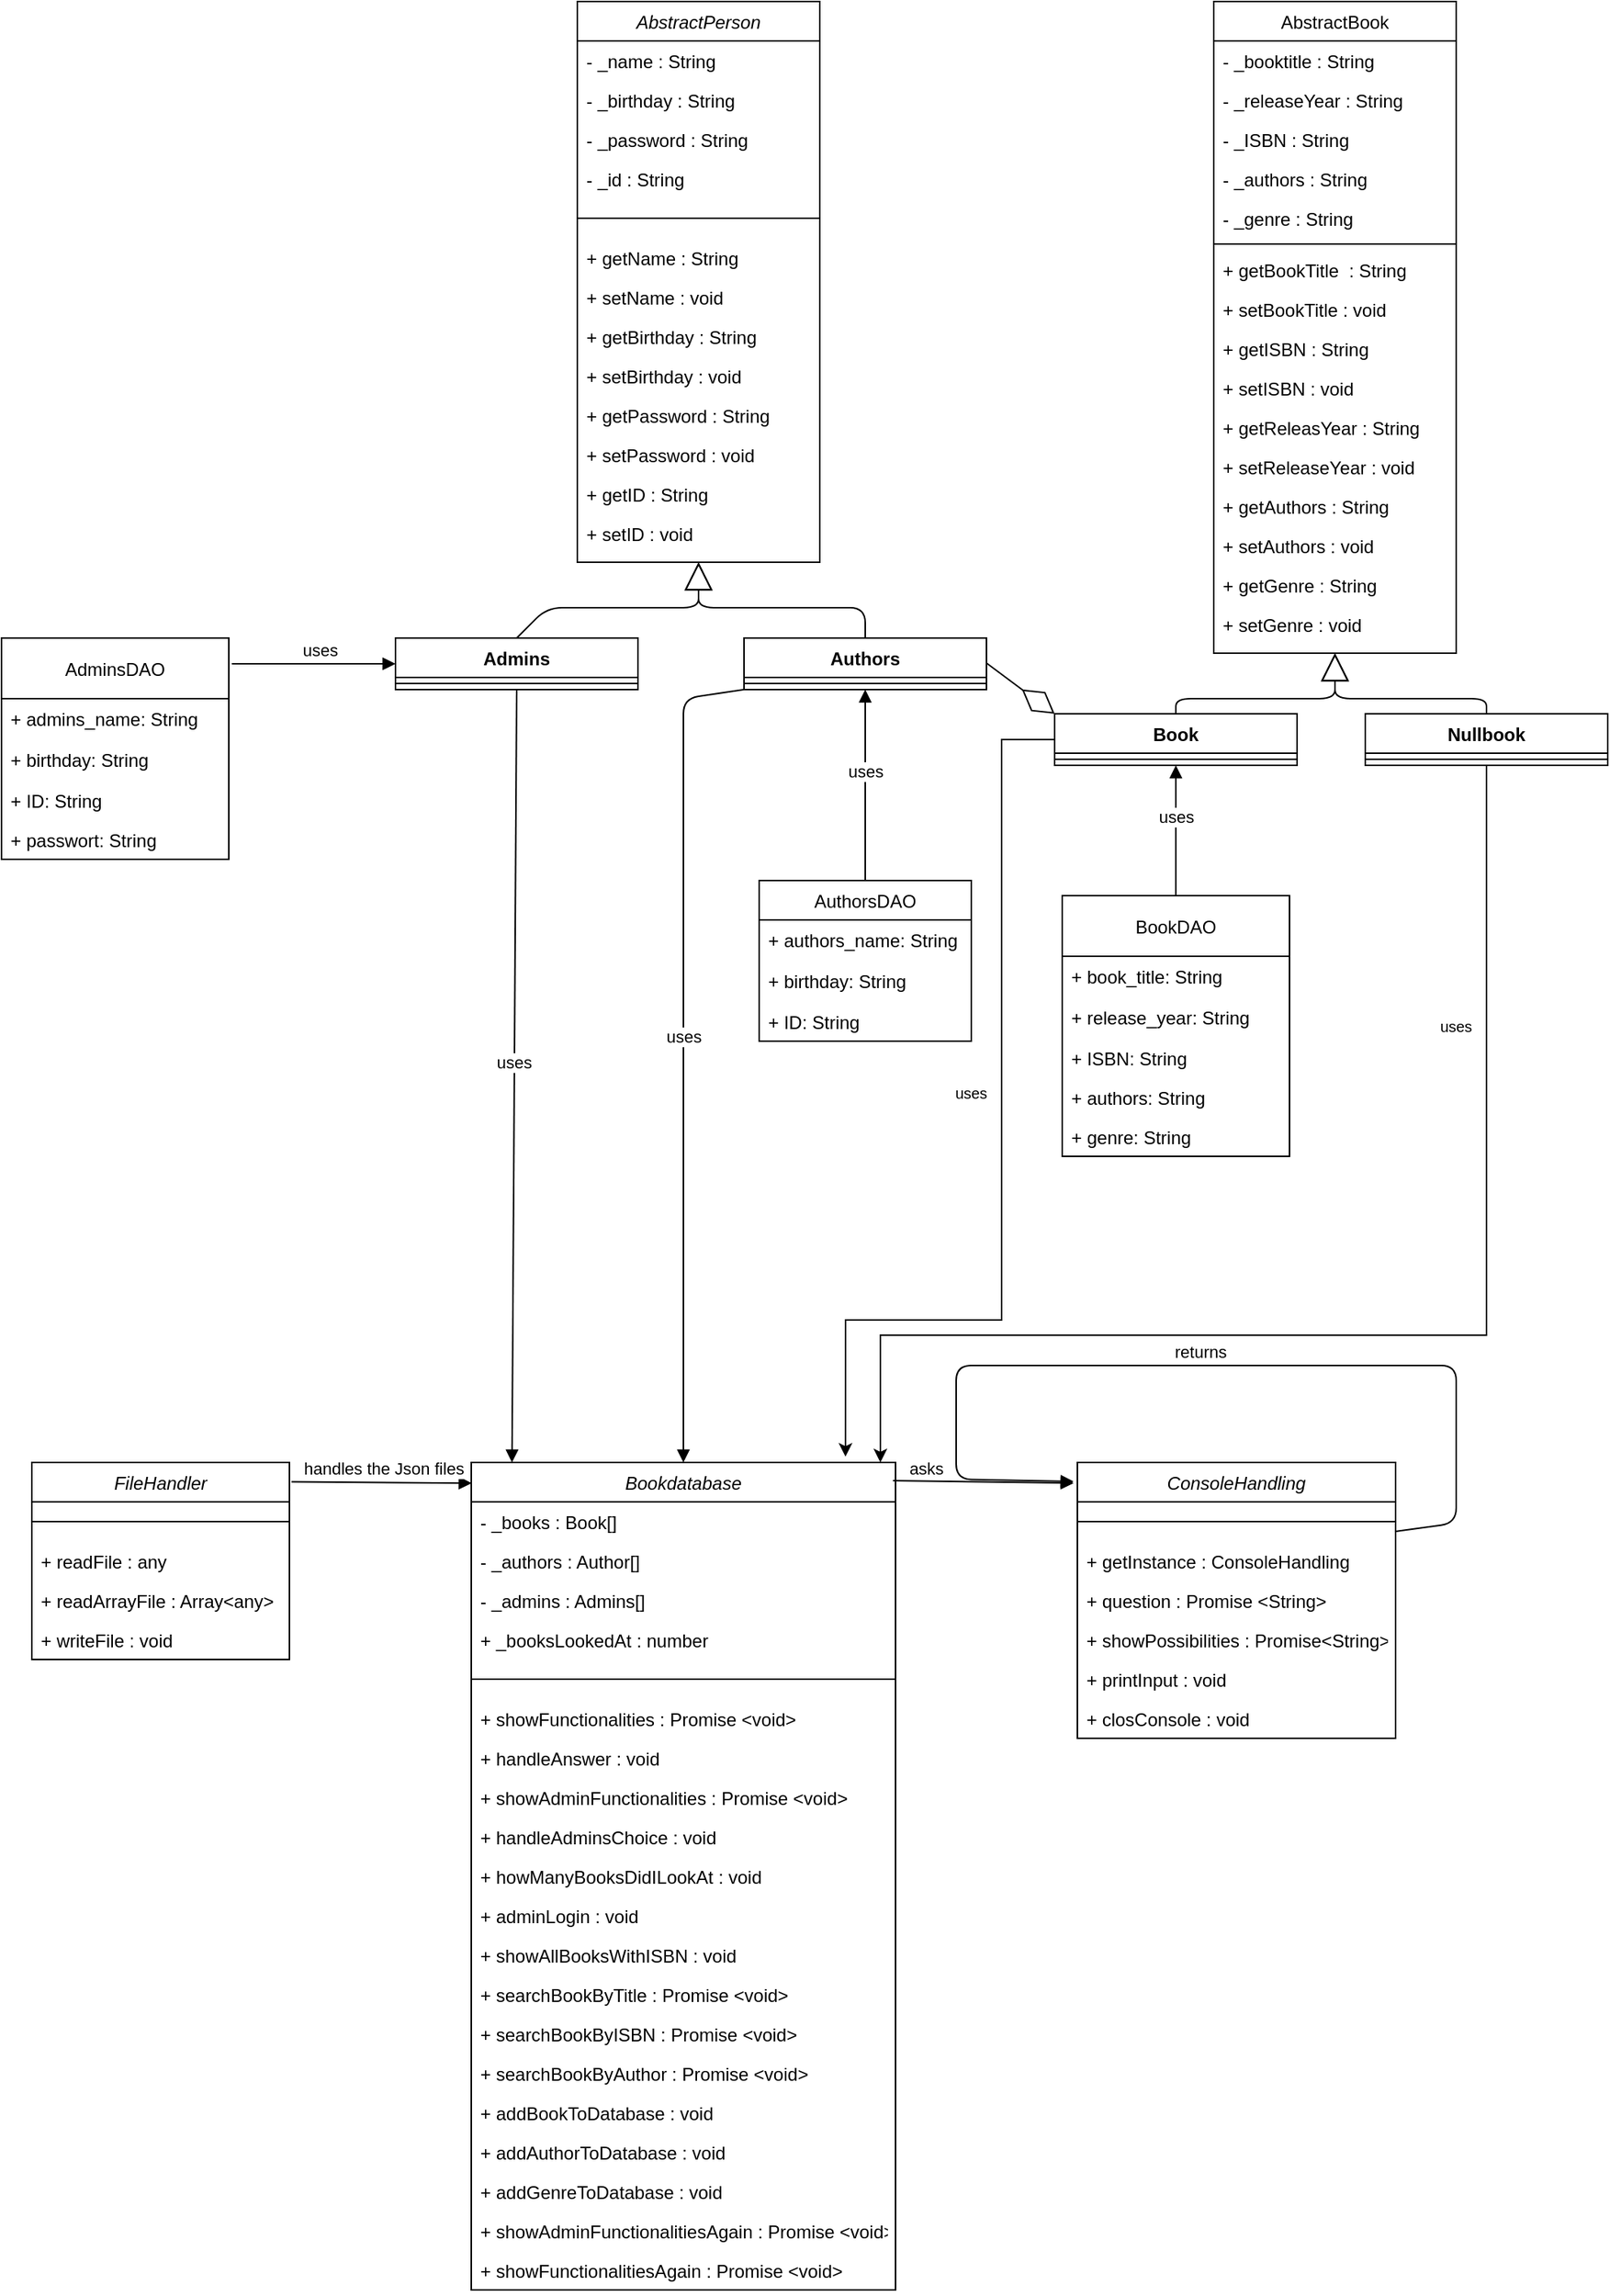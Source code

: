 <mxfile version="14.1.8" type="device"><diagram id="C5RBs43oDa-KdzZeNtuy" name="Page-1"><mxGraphModel dx="1185" dy="1854" grid="1" gridSize="10" guides="1" tooltips="1" connect="1" arrows="1" fold="1" page="1" pageScale="1" pageWidth="827" pageHeight="1169" background="#ffffff" math="0" shadow="0"><root><mxCell id="WIyWlLk6GJQsqaUBKTNV-0"/><mxCell id="WIyWlLk6GJQsqaUBKTNV-1" parent="WIyWlLk6GJQsqaUBKTNV-0"/><mxCell id="zkfFHV4jXpPFQw0GAbJ--0" value="AbstractPerson" style="swimlane;fontStyle=2;align=center;verticalAlign=top;childLayout=stackLayout;horizontal=1;startSize=26;horizontalStack=0;resizeParent=1;resizeLast=0;collapsible=1;marginBottom=0;rounded=0;shadow=0;strokeWidth=1;" parent="WIyWlLk6GJQsqaUBKTNV-1" vertex="1"><mxGeometry x="800" y="-950" width="160" height="370" as="geometry"><mxRectangle x="230" y="140" width="160" height="26" as="alternateBounds"/></mxGeometry></mxCell><mxCell id="zkfFHV4jXpPFQw0GAbJ--1" value="- _name : String" style="text;align=left;verticalAlign=top;spacingLeft=4;spacingRight=4;overflow=hidden;rotatable=0;points=[[0,0.5],[1,0.5]];portConstraint=eastwest;" parent="zkfFHV4jXpPFQw0GAbJ--0" vertex="1"><mxGeometry y="26" width="160" height="26" as="geometry"/></mxCell><mxCell id="zkfFHV4jXpPFQw0GAbJ--2" value="- _birthday : String" style="text;align=left;verticalAlign=top;spacingLeft=4;spacingRight=4;overflow=hidden;rotatable=0;points=[[0,0.5],[1,0.5]];portConstraint=eastwest;rounded=0;shadow=0;html=0;" parent="zkfFHV4jXpPFQw0GAbJ--0" vertex="1"><mxGeometry y="52" width="160" height="26" as="geometry"/></mxCell><mxCell id="zkfFHV4jXpPFQw0GAbJ--3" value="- _password : String" style="text;align=left;verticalAlign=top;spacingLeft=4;spacingRight=4;overflow=hidden;rotatable=0;points=[[0,0.5],[1,0.5]];portConstraint=eastwest;rounded=0;shadow=0;html=0;" parent="zkfFHV4jXpPFQw0GAbJ--0" vertex="1"><mxGeometry y="78" width="160" height="26" as="geometry"/></mxCell><mxCell id="1GMWK04T7zCERbno-T3X-8" value="- _id : String" style="text;align=left;verticalAlign=top;spacingLeft=4;spacingRight=4;overflow=hidden;rotatable=0;points=[[0,0.5],[1,0.5]];portConstraint=eastwest;rounded=0;shadow=0;html=0;" parent="zkfFHV4jXpPFQw0GAbJ--0" vertex="1"><mxGeometry y="104" width="160" height="26" as="geometry"/></mxCell><mxCell id="zkfFHV4jXpPFQw0GAbJ--4" value="" style="line;html=1;strokeWidth=1;align=left;verticalAlign=middle;spacingTop=-1;spacingLeft=3;spacingRight=3;rotatable=0;labelPosition=right;points=[];portConstraint=eastwest;" parent="zkfFHV4jXpPFQw0GAbJ--0" vertex="1"><mxGeometry y="130" width="160" height="26" as="geometry"/></mxCell><mxCell id="1GMWK04T7zCERbno-T3X-17" value="+ getName : String" style="text;align=left;verticalAlign=top;spacingLeft=4;spacingRight=4;overflow=hidden;rotatable=0;points=[[0,0.5],[1,0.5]];portConstraint=eastwest;" parent="zkfFHV4jXpPFQw0GAbJ--0" vertex="1"><mxGeometry y="156" width="160" height="26" as="geometry"/></mxCell><mxCell id="1GMWK04T7zCERbno-T3X-18" value="+ setName : void" style="text;align=left;verticalAlign=top;spacingLeft=4;spacingRight=4;overflow=hidden;rotatable=0;points=[[0,0.5],[1,0.5]];portConstraint=eastwest;" parent="zkfFHV4jXpPFQw0GAbJ--0" vertex="1"><mxGeometry y="182" width="160" height="26" as="geometry"/></mxCell><mxCell id="1GMWK04T7zCERbno-T3X-24" value="+ getBirthday : String" style="text;align=left;verticalAlign=top;spacingLeft=4;spacingRight=4;overflow=hidden;rotatable=0;points=[[0,0.5],[1,0.5]];portConstraint=eastwest;" parent="zkfFHV4jXpPFQw0GAbJ--0" vertex="1"><mxGeometry y="208" width="160" height="26" as="geometry"/></mxCell><mxCell id="1GMWK04T7zCERbno-T3X-23" value="+ setBirthday : void" style="text;align=left;verticalAlign=top;spacingLeft=4;spacingRight=4;overflow=hidden;rotatable=0;points=[[0,0.5],[1,0.5]];portConstraint=eastwest;" parent="zkfFHV4jXpPFQw0GAbJ--0" vertex="1"><mxGeometry y="234" width="160" height="26" as="geometry"/></mxCell><mxCell id="1GMWK04T7zCERbno-T3X-22" value="+ getPassword : String" style="text;align=left;verticalAlign=top;spacingLeft=4;spacingRight=4;overflow=hidden;rotatable=0;points=[[0,0.5],[1,0.5]];portConstraint=eastwest;" parent="zkfFHV4jXpPFQw0GAbJ--0" vertex="1"><mxGeometry y="260" width="160" height="26" as="geometry"/></mxCell><mxCell id="1GMWK04T7zCERbno-T3X-21" value="+ setPassword : void" style="text;align=left;verticalAlign=top;spacingLeft=4;spacingRight=4;overflow=hidden;rotatable=0;points=[[0,0.5],[1,0.5]];portConstraint=eastwest;" parent="zkfFHV4jXpPFQw0GAbJ--0" vertex="1"><mxGeometry y="286" width="160" height="26" as="geometry"/></mxCell><mxCell id="1GMWK04T7zCERbno-T3X-20" value="+ getID : String" style="text;align=left;verticalAlign=top;spacingLeft=4;spacingRight=4;overflow=hidden;rotatable=0;points=[[0,0.5],[1,0.5]];portConstraint=eastwest;" parent="zkfFHV4jXpPFQw0GAbJ--0" vertex="1"><mxGeometry y="312" width="160" height="26" as="geometry"/></mxCell><mxCell id="1GMWK04T7zCERbno-T3X-19" value="+ setID : void" style="text;align=left;verticalAlign=top;spacingLeft=4;spacingRight=4;overflow=hidden;rotatable=0;points=[[0,0.5],[1,0.5]];portConstraint=eastwest;" parent="zkfFHV4jXpPFQw0GAbJ--0" vertex="1"><mxGeometry y="338" width="160" height="26" as="geometry"/></mxCell><mxCell id="zkfFHV4jXpPFQw0GAbJ--17" value="AbstractBook" style="swimlane;fontStyle=0;align=center;verticalAlign=top;childLayout=stackLayout;horizontal=1;startSize=26;horizontalStack=0;resizeParent=1;resizeLast=0;collapsible=1;marginBottom=0;rounded=0;shadow=0;strokeWidth=1;" parent="WIyWlLk6GJQsqaUBKTNV-1" vertex="1"><mxGeometry x="1220" y="-950" width="160" height="430" as="geometry"><mxRectangle x="550" y="140" width="160" height="26" as="alternateBounds"/></mxGeometry></mxCell><mxCell id="zkfFHV4jXpPFQw0GAbJ--18" value="- _booktitle : String" style="text;align=left;verticalAlign=top;spacingLeft=4;spacingRight=4;overflow=hidden;rotatable=0;points=[[0,0.5],[1,0.5]];portConstraint=eastwest;" parent="zkfFHV4jXpPFQw0GAbJ--17" vertex="1"><mxGeometry y="26" width="160" height="26" as="geometry"/></mxCell><mxCell id="zkfFHV4jXpPFQw0GAbJ--19" value="- _releaseYear : String" style="text;align=left;verticalAlign=top;spacingLeft=4;spacingRight=4;overflow=hidden;rotatable=0;points=[[0,0.5],[1,0.5]];portConstraint=eastwest;rounded=0;shadow=0;html=0;" parent="zkfFHV4jXpPFQw0GAbJ--17" vertex="1"><mxGeometry y="52" width="160" height="26" as="geometry"/></mxCell><mxCell id="zkfFHV4jXpPFQw0GAbJ--20" value="- _ISBN : String" style="text;align=left;verticalAlign=top;spacingLeft=4;spacingRight=4;overflow=hidden;rotatable=0;points=[[0,0.5],[1,0.5]];portConstraint=eastwest;rounded=0;shadow=0;html=0;" parent="zkfFHV4jXpPFQw0GAbJ--17" vertex="1"><mxGeometry y="78" width="160" height="26" as="geometry"/></mxCell><mxCell id="zkfFHV4jXpPFQw0GAbJ--21" value="- _authors : String" style="text;align=left;verticalAlign=top;spacingLeft=4;spacingRight=4;overflow=hidden;rotatable=0;points=[[0,0.5],[1,0.5]];portConstraint=eastwest;rounded=0;shadow=0;html=0;" parent="zkfFHV4jXpPFQw0GAbJ--17" vertex="1"><mxGeometry y="104" width="160" height="26" as="geometry"/></mxCell><mxCell id="zkfFHV4jXpPFQw0GAbJ--22" value="- _genre : String" style="text;align=left;verticalAlign=top;spacingLeft=4;spacingRight=4;overflow=hidden;rotatable=0;points=[[0,0.5],[1,0.5]];portConstraint=eastwest;rounded=0;shadow=0;html=0;" parent="zkfFHV4jXpPFQw0GAbJ--17" vertex="1"><mxGeometry y="130" width="160" height="26" as="geometry"/></mxCell><mxCell id="zkfFHV4jXpPFQw0GAbJ--23" value="" style="line;html=1;strokeWidth=1;align=left;verticalAlign=middle;spacingTop=-1;spacingLeft=3;spacingRight=3;rotatable=0;labelPosition=right;points=[];portConstraint=eastwest;" parent="zkfFHV4jXpPFQw0GAbJ--17" vertex="1"><mxGeometry y="156" width="160" height="8" as="geometry"/></mxCell><mxCell id="zkfFHV4jXpPFQw0GAbJ--24" value="+ getBookTitle  : String" style="text;align=left;verticalAlign=top;spacingLeft=4;spacingRight=4;overflow=hidden;rotatable=0;points=[[0,0.5],[1,0.5]];portConstraint=eastwest;" parent="zkfFHV4jXpPFQw0GAbJ--17" vertex="1"><mxGeometry y="164" width="160" height="26" as="geometry"/></mxCell><mxCell id="zkfFHV4jXpPFQw0GAbJ--25" value="+ setBookTitle : void" style="text;align=left;verticalAlign=top;spacingLeft=4;spacingRight=4;overflow=hidden;rotatable=0;points=[[0,0.5],[1,0.5]];portConstraint=eastwest;" parent="zkfFHV4jXpPFQw0GAbJ--17" vertex="1"><mxGeometry y="190" width="160" height="26" as="geometry"/></mxCell><mxCell id="1GMWK04T7zCERbno-T3X-0" value="+ getISBN : String" style="text;align=left;verticalAlign=top;spacingLeft=4;spacingRight=4;overflow=hidden;rotatable=0;points=[[0,0.5],[1,0.5]];portConstraint=eastwest;" parent="zkfFHV4jXpPFQw0GAbJ--17" vertex="1"><mxGeometry y="216" width="160" height="26" as="geometry"/></mxCell><mxCell id="1GMWK04T7zCERbno-T3X-1" value="+ setISBN : void" style="text;align=left;verticalAlign=top;spacingLeft=4;spacingRight=4;overflow=hidden;rotatable=0;points=[[0,0.5],[1,0.5]];portConstraint=eastwest;" parent="zkfFHV4jXpPFQw0GAbJ--17" vertex="1"><mxGeometry y="242" width="160" height="26" as="geometry"/></mxCell><mxCell id="1GMWK04T7zCERbno-T3X-3" value="+ getReleasYear : String   " style="text;align=left;verticalAlign=top;spacingLeft=4;spacingRight=4;overflow=hidden;rotatable=0;points=[[0,0.5],[1,0.5]];portConstraint=eastwest;" parent="zkfFHV4jXpPFQw0GAbJ--17" vertex="1"><mxGeometry y="268" width="160" height="26" as="geometry"/></mxCell><mxCell id="1GMWK04T7zCERbno-T3X-2" value="+ setReleaseYear : void" style="text;align=left;verticalAlign=top;spacingLeft=4;spacingRight=4;overflow=hidden;rotatable=0;points=[[0,0.5],[1,0.5]];portConstraint=eastwest;" parent="zkfFHV4jXpPFQw0GAbJ--17" vertex="1"><mxGeometry y="294" width="160" height="26" as="geometry"/></mxCell><mxCell id="1GMWK04T7zCERbno-T3X-5" value="+ getAuthors : String" style="text;align=left;verticalAlign=top;spacingLeft=4;spacingRight=4;overflow=hidden;rotatable=0;points=[[0,0.5],[1,0.5]];portConstraint=eastwest;" parent="zkfFHV4jXpPFQw0GAbJ--17" vertex="1"><mxGeometry y="320" width="160" height="26" as="geometry"/></mxCell><mxCell id="1GMWK04T7zCERbno-T3X-4" value="+ setAuthors : void" style="text;align=left;verticalAlign=top;spacingLeft=4;spacingRight=4;overflow=hidden;rotatable=0;points=[[0,0.5],[1,0.5]];portConstraint=eastwest;" parent="zkfFHV4jXpPFQw0GAbJ--17" vertex="1"><mxGeometry y="346" width="160" height="26" as="geometry"/></mxCell><mxCell id="1GMWK04T7zCERbno-T3X-6" value="+ getGenre : String" style="text;align=left;verticalAlign=top;spacingLeft=4;spacingRight=4;overflow=hidden;rotatable=0;points=[[0,0.5],[1,0.5]];portConstraint=eastwest;" parent="zkfFHV4jXpPFQw0GAbJ--17" vertex="1"><mxGeometry y="372" width="160" height="26" as="geometry"/></mxCell><mxCell id="1GMWK04T7zCERbno-T3X-7" value="+ setGenre : void" style="text;align=left;verticalAlign=top;spacingLeft=4;spacingRight=4;overflow=hidden;rotatable=0;points=[[0,0.5],[1,0.5]];portConstraint=eastwest;" parent="zkfFHV4jXpPFQw0GAbJ--17" vertex="1"><mxGeometry y="398" width="160" height="26" as="geometry"/></mxCell><mxCell id="1GMWK04T7zCERbno-T3X-25" value="Admins" style="swimlane;fontStyle=1;align=center;verticalAlign=top;childLayout=stackLayout;horizontal=1;startSize=26;horizontalStack=0;resizeParent=1;resizeParentMax=0;resizeLast=0;collapsible=1;marginBottom=0;" parent="WIyWlLk6GJQsqaUBKTNV-1" vertex="1"><mxGeometry x="680" y="-530" width="160" height="34" as="geometry"><mxRectangle x="10" y="480" width="80" height="26" as="alternateBounds"/></mxGeometry></mxCell><mxCell id="1GMWK04T7zCERbno-T3X-27" value="" style="line;strokeWidth=1;fillColor=none;align=left;verticalAlign=middle;spacingTop=-1;spacingLeft=3;spacingRight=3;rotatable=0;labelPosition=right;points=[];portConstraint=eastwest;" parent="1GMWK04T7zCERbno-T3X-25" vertex="1"><mxGeometry y="26" width="160" height="8" as="geometry"/></mxCell><mxCell id="1GMWK04T7zCERbno-T3X-40" value="Authors" style="swimlane;fontStyle=1;align=center;verticalAlign=top;childLayout=stackLayout;horizontal=1;startSize=26;horizontalStack=0;resizeParent=1;resizeParentMax=0;resizeLast=0;collapsible=1;marginBottom=0;" parent="WIyWlLk6GJQsqaUBKTNV-1" vertex="1"><mxGeometry x="910" y="-530" width="160" height="34" as="geometry"/></mxCell><mxCell id="1GMWK04T7zCERbno-T3X-42" value="" style="line;strokeWidth=1;fillColor=none;align=left;verticalAlign=middle;spacingTop=-1;spacingLeft=3;spacingRight=3;rotatable=0;labelPosition=right;points=[];portConstraint=eastwest;" parent="1GMWK04T7zCERbno-T3X-40" vertex="1"><mxGeometry y="26" width="160" height="8" as="geometry"/></mxCell><mxCell id="vhsTHEfMG5GDCbljcCPe-3" style="edgeStyle=orthogonalEdgeStyle;rounded=0;orthogonalLoop=1;jettySize=auto;html=1;" edge="1" parent="WIyWlLk6GJQsqaUBKTNV-1" source="1GMWK04T7zCERbno-T3X-44" target="W7NLGwpGVw8vNvXumfno-14"><mxGeometry relative="1" as="geometry"><mxPoint x="1400" y="-100" as="targetPoint"/><Array as="points"><mxPoint x="1400" y="-70"/><mxPoint x="1000" y="-70"/></Array></mxGeometry></mxCell><mxCell id="1GMWK04T7zCERbno-T3X-44" value="Nullbook" style="swimlane;fontStyle=1;align=center;verticalAlign=top;childLayout=stackLayout;horizontal=1;startSize=26;horizontalStack=0;resizeParent=1;resizeParentMax=0;resizeLast=0;collapsible=1;marginBottom=0;" parent="WIyWlLk6GJQsqaUBKTNV-1" vertex="1"><mxGeometry x="1320" y="-480" width="160" height="34" as="geometry"/></mxCell><mxCell id="1GMWK04T7zCERbno-T3X-46" value="" style="line;strokeWidth=1;fillColor=none;align=left;verticalAlign=middle;spacingTop=-1;spacingLeft=3;spacingRight=3;rotatable=0;labelPosition=right;points=[];portConstraint=eastwest;" parent="1GMWK04T7zCERbno-T3X-44" vertex="1"><mxGeometry y="26" width="160" height="8" as="geometry"/></mxCell><mxCell id="vhsTHEfMG5GDCbljcCPe-2" style="edgeStyle=orthogonalEdgeStyle;rounded=0;orthogonalLoop=1;jettySize=auto;html=1;entryX=0.882;entryY=-0.007;entryDx=0;entryDy=0;entryPerimeter=0;" edge="1" parent="WIyWlLk6GJQsqaUBKTNV-1" source="1GMWK04T7zCERbno-T3X-48" target="W7NLGwpGVw8vNvXumfno-14"><mxGeometry relative="1" as="geometry"><Array as="points"><mxPoint x="1080" y="-463"/><mxPoint x="1080" y="-80"/><mxPoint x="977" y="-80"/></Array></mxGeometry></mxCell><mxCell id="1GMWK04T7zCERbno-T3X-48" value="Book" style="swimlane;fontStyle=1;align=center;verticalAlign=top;childLayout=stackLayout;horizontal=1;startSize=26;horizontalStack=0;resizeParent=1;resizeParentMax=0;resizeLast=0;collapsible=1;marginBottom=0;" parent="WIyWlLk6GJQsqaUBKTNV-1" vertex="1"><mxGeometry x="1115" y="-480" width="160" height="34" as="geometry"/></mxCell><mxCell id="1GMWK04T7zCERbno-T3X-50" value="" style="line;strokeWidth=1;fillColor=none;align=left;verticalAlign=middle;spacingTop=-1;spacingLeft=3;spacingRight=3;rotatable=0;labelPosition=right;points=[];portConstraint=eastwest;" parent="1GMWK04T7zCERbno-T3X-48" vertex="1"><mxGeometry y="26" width="160" height="8" as="geometry"/></mxCell><mxCell id="1GMWK04T7zCERbno-T3X-52" value="" style="endArrow=diamondThin;endFill=0;endSize=24;html=1;entryX=0;entryY=0;entryDx=0;entryDy=0;" parent="WIyWlLk6GJQsqaUBKTNV-1" target="1GMWK04T7zCERbno-T3X-48" edge="1"><mxGeometry width="160" relative="1" as="geometry"><mxPoint x="1070" y="-513.5" as="sourcePoint"/><mxPoint x="1230" y="-513.5" as="targetPoint"/></mxGeometry></mxCell><mxCell id="1GMWK04T7zCERbno-T3X-62" value="ConsoleHandling" style="swimlane;fontStyle=2;align=center;verticalAlign=top;childLayout=stackLayout;horizontal=1;startSize=26;horizontalStack=0;resizeParent=1;resizeLast=0;collapsible=1;marginBottom=0;rounded=0;shadow=0;strokeWidth=1;" parent="WIyWlLk6GJQsqaUBKTNV-1" vertex="1"><mxGeometry x="1130" y="14" width="210" height="182" as="geometry"><mxRectangle x="230" y="140" width="160" height="26" as="alternateBounds"/></mxGeometry></mxCell><mxCell id="1GMWK04T7zCERbno-T3X-67" value="" style="line;html=1;strokeWidth=1;align=left;verticalAlign=middle;spacingTop=-1;spacingLeft=3;spacingRight=3;rotatable=0;labelPosition=right;points=[];portConstraint=eastwest;" parent="1GMWK04T7zCERbno-T3X-62" vertex="1"><mxGeometry y="26" width="210" height="26" as="geometry"/></mxCell><mxCell id="1GMWK04T7zCERbno-T3X-68" value="+ getInstance : ConsoleHandling" style="text;align=left;verticalAlign=top;spacingLeft=4;spacingRight=4;overflow=hidden;rotatable=0;points=[[0,0.5],[1,0.5]];portConstraint=eastwest;" parent="1GMWK04T7zCERbno-T3X-62" vertex="1"><mxGeometry y="52" width="210" height="26" as="geometry"/></mxCell><mxCell id="Ln4ekW2fThzGMCNN5mQj-0" value="+ question : Promise &lt;String&gt;" style="text;align=left;verticalAlign=top;spacingLeft=4;spacingRight=4;overflow=hidden;rotatable=0;points=[[0,0.5],[1,0.5]];portConstraint=eastwest;" parent="1GMWK04T7zCERbno-T3X-62" vertex="1"><mxGeometry y="78" width="210" height="26" as="geometry"/></mxCell><mxCell id="1GMWK04T7zCERbno-T3X-69" value="+ showPossibilities : Promise&lt;String&gt;" style="text;align=left;verticalAlign=top;spacingLeft=4;spacingRight=4;overflow=hidden;rotatable=0;points=[[0,0.5],[1,0.5]];portConstraint=eastwest;" parent="1GMWK04T7zCERbno-T3X-62" vertex="1"><mxGeometry y="104" width="210" height="26" as="geometry"/></mxCell><mxCell id="1GMWK04T7zCERbno-T3X-70" value="+ printInput : void" style="text;align=left;verticalAlign=top;spacingLeft=4;spacingRight=4;overflow=hidden;rotatable=0;points=[[0,0.5],[1,0.5]];portConstraint=eastwest;" parent="1GMWK04T7zCERbno-T3X-62" vertex="1"><mxGeometry y="130" width="210" height="26" as="geometry"/></mxCell><mxCell id="1GMWK04T7zCERbno-T3X-71" value="+ closConsole : void" style="text;align=left;verticalAlign=top;spacingLeft=4;spacingRight=4;overflow=hidden;rotatable=0;points=[[0,0.5],[1,0.5]];portConstraint=eastwest;" parent="1GMWK04T7zCERbno-T3X-62" vertex="1"><mxGeometry y="156" width="210" height="26" as="geometry"/></mxCell><mxCell id="1GMWK04T7zCERbno-T3X-76" value="FileHandler" style="swimlane;fontStyle=2;align=center;verticalAlign=top;childLayout=stackLayout;horizontal=1;startSize=26;horizontalStack=0;resizeParent=1;resizeLast=0;collapsible=1;marginBottom=0;rounded=0;shadow=0;strokeWidth=1;" parent="WIyWlLk6GJQsqaUBKTNV-1" vertex="1"><mxGeometry x="440" y="14" width="170" height="130" as="geometry"><mxRectangle x="230" y="140" width="160" height="26" as="alternateBounds"/></mxGeometry></mxCell><mxCell id="1GMWK04T7zCERbno-T3X-77" value="" style="line;html=1;strokeWidth=1;align=left;verticalAlign=middle;spacingTop=-1;spacingLeft=3;spacingRight=3;rotatable=0;labelPosition=right;points=[];portConstraint=eastwest;" parent="1GMWK04T7zCERbno-T3X-76" vertex="1"><mxGeometry y="26" width="170" height="26" as="geometry"/></mxCell><mxCell id="1GMWK04T7zCERbno-T3X-78" value="+ readFile : any" style="text;align=left;verticalAlign=top;spacingLeft=4;spacingRight=4;overflow=hidden;rotatable=0;points=[[0,0.5],[1,0.5]];portConstraint=eastwest;" parent="1GMWK04T7zCERbno-T3X-76" vertex="1"><mxGeometry y="52" width="170" height="26" as="geometry"/></mxCell><mxCell id="1GMWK04T7zCERbno-T3X-79" value="+ readArrayFile : Array&lt;any&gt;" style="text;align=left;verticalAlign=top;spacingLeft=4;spacingRight=4;overflow=hidden;rotatable=0;points=[[0,0.5],[1,0.5]];portConstraint=eastwest;" parent="1GMWK04T7zCERbno-T3X-76" vertex="1"><mxGeometry y="78" width="170" height="26" as="geometry"/></mxCell><mxCell id="1GMWK04T7zCERbno-T3X-81" value="+ writeFile : void" style="text;align=left;verticalAlign=top;spacingLeft=4;spacingRight=4;overflow=hidden;rotatable=0;points=[[0,0.5],[1,0.5]];portConstraint=eastwest;" parent="1GMWK04T7zCERbno-T3X-76" vertex="1"><mxGeometry y="104" width="170" height="26" as="geometry"/></mxCell><mxCell id="1GMWK04T7zCERbno-T3X-82" value="AdminsDAO" style="swimlane;fontStyle=0;childLayout=stackLayout;horizontal=1;startSize=40;fillColor=none;horizontalStack=0;resizeParent=1;resizeParentMax=0;resizeLast=0;collapsible=1;marginBottom=0;rotation=0;labelBackgroundColor=none;aspect=fixed;" parent="WIyWlLk6GJQsqaUBKTNV-1" vertex="1"><mxGeometry x="420" y="-530" width="150" height="146" as="geometry"><mxRectangle x="431" y="550" width="100" height="26" as="alternateBounds"/></mxGeometry></mxCell><mxCell id="1GMWK04T7zCERbno-T3X-83" value="+ admins_name: String" style="text;strokeColor=none;fillColor=none;align=left;verticalAlign=top;spacingLeft=4;spacingRight=4;overflow=hidden;rotatable=0;points=[[0,0.5],[1,0.5]];portConstraint=eastwest;" parent="1GMWK04T7zCERbno-T3X-82" vertex="1"><mxGeometry y="40" width="150" height="27" as="geometry"/></mxCell><mxCell id="1GMWK04T7zCERbno-T3X-84" value="+ birthday: String" style="text;strokeColor=none;fillColor=none;align=left;verticalAlign=top;spacingLeft=4;spacingRight=4;overflow=hidden;rotatable=0;points=[[0,0.5],[1,0.5]];portConstraint=eastwest;" parent="1GMWK04T7zCERbno-T3X-82" vertex="1"><mxGeometry y="67" width="150" height="27" as="geometry"/></mxCell><mxCell id="W7NLGwpGVw8vNvXumfno-6" value="+ ID: String" style="text;strokeColor=none;fillColor=none;align=left;verticalAlign=top;spacingLeft=4;spacingRight=4;overflow=hidden;rotatable=0;points=[[0,0.5],[1,0.5]];portConstraint=eastwest;" parent="1GMWK04T7zCERbno-T3X-82" vertex="1"><mxGeometry y="94" width="150" height="26" as="geometry"/></mxCell><mxCell id="1GMWK04T7zCERbno-T3X-85" value="+ passwort: String" style="text;strokeColor=none;fillColor=none;align=left;verticalAlign=top;spacingLeft=4;spacingRight=4;overflow=hidden;rotatable=0;points=[[0,0.5],[1,0.5]];portConstraint=eastwest;" parent="1GMWK04T7zCERbno-T3X-82" vertex="1"><mxGeometry y="120" width="150" height="26" as="geometry"/></mxCell><mxCell id="W7NLGwpGVw8vNvXumfno-0" value="AuthorsDAO" style="swimlane;fontStyle=0;childLayout=stackLayout;horizontal=1;startSize=26;fillColor=none;horizontalStack=0;resizeParent=1;resizeParentMax=0;resizeLast=0;collapsible=1;marginBottom=0;rotation=0;labelBackgroundColor=none;aspect=fixed;" parent="WIyWlLk6GJQsqaUBKTNV-1" vertex="1"><mxGeometry x="920" y="-370" width="140" height="106" as="geometry"/></mxCell><mxCell id="W7NLGwpGVw8vNvXumfno-1" value="+ authors_name: String" style="text;strokeColor=none;fillColor=none;align=left;verticalAlign=top;spacingLeft=4;spacingRight=4;overflow=hidden;rotatable=0;points=[[0,0.5],[1,0.5]];portConstraint=eastwest;" parent="W7NLGwpGVw8vNvXumfno-0" vertex="1"><mxGeometry y="26" width="140" height="27" as="geometry"/></mxCell><mxCell id="W7NLGwpGVw8vNvXumfno-2" value="+ birthday: String" style="text;strokeColor=none;fillColor=none;align=left;verticalAlign=top;spacingLeft=4;spacingRight=4;overflow=hidden;rotatable=0;points=[[0,0.5],[1,0.5]];portConstraint=eastwest;" parent="W7NLGwpGVw8vNvXumfno-0" vertex="1"><mxGeometry y="53" width="140" height="27" as="geometry"/></mxCell><mxCell id="W7NLGwpGVw8vNvXumfno-3" value="+ ID: String" style="text;strokeColor=none;fillColor=none;align=left;verticalAlign=top;spacingLeft=4;spacingRight=4;overflow=hidden;rotatable=0;points=[[0,0.5],[1,0.5]];portConstraint=eastwest;" parent="W7NLGwpGVw8vNvXumfno-0" vertex="1"><mxGeometry y="80" width="140" height="26" as="geometry"/></mxCell><mxCell id="W7NLGwpGVw8vNvXumfno-7" value="BookDAO" style="swimlane;fontStyle=0;childLayout=stackLayout;horizontal=1;startSize=40;fillColor=none;horizontalStack=0;resizeParent=1;resizeParentMax=0;resizeLast=0;collapsible=1;marginBottom=0;rotation=0;labelBackgroundColor=none;aspect=fixed;" parent="WIyWlLk6GJQsqaUBKTNV-1" vertex="1"><mxGeometry x="1120" y="-360" width="150" height="172" as="geometry"><mxRectangle x="431" y="550" width="100" height="26" as="alternateBounds"/></mxGeometry></mxCell><mxCell id="W7NLGwpGVw8vNvXumfno-8" value="+ book_title: String" style="text;strokeColor=none;fillColor=none;align=left;verticalAlign=top;spacingLeft=4;spacingRight=4;overflow=hidden;rotatable=0;points=[[0,0.5],[1,0.5]];portConstraint=eastwest;" parent="W7NLGwpGVw8vNvXumfno-7" vertex="1"><mxGeometry y="40" width="150" height="27" as="geometry"/></mxCell><mxCell id="W7NLGwpGVw8vNvXumfno-9" value="+ release_year: String" style="text;strokeColor=none;fillColor=none;align=left;verticalAlign=top;spacingLeft=4;spacingRight=4;overflow=hidden;rotatable=0;points=[[0,0.5],[1,0.5]];portConstraint=eastwest;" parent="W7NLGwpGVw8vNvXumfno-7" vertex="1"><mxGeometry y="67" width="150" height="27" as="geometry"/></mxCell><mxCell id="W7NLGwpGVw8vNvXumfno-10" value="+ ISBN: String" style="text;strokeColor=none;fillColor=none;align=left;verticalAlign=top;spacingLeft=4;spacingRight=4;overflow=hidden;rotatable=0;points=[[0,0.5],[1,0.5]];portConstraint=eastwest;" parent="W7NLGwpGVw8vNvXumfno-7" vertex="1"><mxGeometry y="94" width="150" height="26" as="geometry"/></mxCell><mxCell id="W7NLGwpGVw8vNvXumfno-11" value="+ authors: String" style="text;strokeColor=none;fillColor=none;align=left;verticalAlign=top;spacingLeft=4;spacingRight=4;overflow=hidden;rotatable=0;points=[[0,0.5],[1,0.5]];portConstraint=eastwest;" parent="W7NLGwpGVw8vNvXumfno-7" vertex="1"><mxGeometry y="120" width="150" height="26" as="geometry"/></mxCell><mxCell id="W7NLGwpGVw8vNvXumfno-12" value="+ genre: String" style="text;strokeColor=none;fillColor=none;align=left;verticalAlign=top;spacingLeft=4;spacingRight=4;overflow=hidden;rotatable=0;points=[[0,0.5],[1,0.5]];portConstraint=eastwest;" parent="W7NLGwpGVw8vNvXumfno-7" vertex="1"><mxGeometry y="146" width="150" height="26" as="geometry"/></mxCell><mxCell id="W7NLGwpGVw8vNvXumfno-14" value="Bookdatabase" style="swimlane;fontStyle=2;align=center;verticalAlign=top;childLayout=stackLayout;horizontal=1;startSize=26;horizontalStack=0;resizeParent=1;resizeLast=0;collapsible=1;marginBottom=0;rounded=0;shadow=0;strokeWidth=1;" parent="WIyWlLk6GJQsqaUBKTNV-1" vertex="1"><mxGeometry x="730" y="14" width="280" height="546" as="geometry"><mxRectangle x="230" y="140" width="160" height="26" as="alternateBounds"/></mxGeometry></mxCell><mxCell id="W7NLGwpGVw8vNvXumfno-18" value="- _books : Book[]" style="text;align=left;verticalAlign=top;spacingLeft=4;spacingRight=4;overflow=hidden;rotatable=0;points=[[0,0.5],[1,0.5]];portConstraint=eastwest;rounded=0;shadow=0;html=0;" parent="W7NLGwpGVw8vNvXumfno-14" vertex="1"><mxGeometry y="26" width="280" height="26" as="geometry"/></mxCell><mxCell id="W7NLGwpGVw8vNvXumfno-28" value="- _authors : Author[]" style="text;align=left;verticalAlign=top;spacingLeft=4;spacingRight=4;overflow=hidden;rotatable=0;points=[[0,0.5],[1,0.5]];portConstraint=eastwest;rounded=0;shadow=0;html=0;" parent="W7NLGwpGVw8vNvXumfno-14" vertex="1"><mxGeometry y="52" width="280" height="26" as="geometry"/></mxCell><mxCell id="W7NLGwpGVw8vNvXumfno-29" value="- _admins : Admins[]" style="text;align=left;verticalAlign=top;spacingLeft=4;spacingRight=4;overflow=hidden;rotatable=0;points=[[0,0.5],[1,0.5]];portConstraint=eastwest;rounded=0;shadow=0;html=0;" parent="W7NLGwpGVw8vNvXumfno-14" vertex="1"><mxGeometry y="78" width="280" height="26" as="geometry"/></mxCell><mxCell id="W7NLGwpGVw8vNvXumfno-30" value="+ _booksLookedAt : number" style="text;align=left;verticalAlign=top;spacingLeft=4;spacingRight=4;overflow=hidden;rotatable=0;points=[[0,0.5],[1,0.5]];portConstraint=eastwest;rounded=0;shadow=0;html=0;" parent="W7NLGwpGVw8vNvXumfno-14" vertex="1"><mxGeometry y="104" width="280" height="26" as="geometry"/></mxCell><mxCell id="W7NLGwpGVw8vNvXumfno-19" value="" style="line;html=1;strokeWidth=1;align=left;verticalAlign=middle;spacingTop=-1;spacingLeft=3;spacingRight=3;rotatable=0;labelPosition=right;points=[];portConstraint=eastwest;" parent="W7NLGwpGVw8vNvXumfno-14" vertex="1"><mxGeometry y="130" width="280" height="26" as="geometry"/></mxCell><mxCell id="W7NLGwpGVw8vNvXumfno-20" value="+ showFunctionalities : Promise &lt;void&gt;" style="text;align=left;verticalAlign=top;spacingLeft=4;spacingRight=4;overflow=hidden;rotatable=0;points=[[0,0.5],[1,0.5]];portConstraint=eastwest;" parent="W7NLGwpGVw8vNvXumfno-14" vertex="1"><mxGeometry y="156" width="280" height="26" as="geometry"/></mxCell><mxCell id="W7NLGwpGVw8vNvXumfno-21" value="+ handleAnswer : void" style="text;align=left;verticalAlign=top;spacingLeft=4;spacingRight=4;overflow=hidden;rotatable=0;points=[[0,0.5],[1,0.5]];portConstraint=eastwest;" parent="W7NLGwpGVw8vNvXumfno-14" vertex="1"><mxGeometry y="182" width="280" height="26" as="geometry"/></mxCell><mxCell id="W7NLGwpGVw8vNvXumfno-22" value="+ showAdminFunctionalities : Promise &lt;void&gt;" style="text;align=left;verticalAlign=top;spacingLeft=4;spacingRight=4;overflow=hidden;rotatable=0;points=[[0,0.5],[1,0.5]];portConstraint=eastwest;" parent="W7NLGwpGVw8vNvXumfno-14" vertex="1"><mxGeometry y="208" width="280" height="26" as="geometry"/></mxCell><mxCell id="W7NLGwpGVw8vNvXumfno-23" value="+ handleAdminsChoice : void" style="text;align=left;verticalAlign=top;spacingLeft=4;spacingRight=4;overflow=hidden;rotatable=0;points=[[0,0.5],[1,0.5]];portConstraint=eastwest;" parent="W7NLGwpGVw8vNvXumfno-14" vertex="1"><mxGeometry y="234" width="280" height="26" as="geometry"/></mxCell><mxCell id="W7NLGwpGVw8vNvXumfno-24" value="+ howManyBooksDidILookAt : void" style="text;align=left;verticalAlign=top;spacingLeft=4;spacingRight=4;overflow=hidden;rotatable=0;points=[[0,0.5],[1,0.5]];portConstraint=eastwest;" parent="W7NLGwpGVw8vNvXumfno-14" vertex="1"><mxGeometry y="260" width="280" height="26" as="geometry"/></mxCell><mxCell id="W7NLGwpGVw8vNvXumfno-25" value="+ adminLogin : void" style="text;align=left;verticalAlign=top;spacingLeft=4;spacingRight=4;overflow=hidden;rotatable=0;points=[[0,0.5],[1,0.5]];portConstraint=eastwest;" parent="W7NLGwpGVw8vNvXumfno-14" vertex="1"><mxGeometry y="286" width="280" height="26" as="geometry"/></mxCell><mxCell id="W7NLGwpGVw8vNvXumfno-26" value="+ showAllBooksWithISBN : void" style="text;align=left;verticalAlign=top;spacingLeft=4;spacingRight=4;overflow=hidden;rotatable=0;points=[[0,0.5],[1,0.5]];portConstraint=eastwest;" parent="W7NLGwpGVw8vNvXumfno-14" vertex="1"><mxGeometry y="312" width="280" height="26" as="geometry"/></mxCell><mxCell id="W7NLGwpGVw8vNvXumfno-27" value="+ searchBookByTitle : Promise &lt;void&gt;" style="text;align=left;verticalAlign=top;spacingLeft=4;spacingRight=4;overflow=hidden;rotatable=0;points=[[0,0.5],[1,0.5]];portConstraint=eastwest;" parent="W7NLGwpGVw8vNvXumfno-14" vertex="1"><mxGeometry y="338" width="280" height="26" as="geometry"/></mxCell><mxCell id="W7NLGwpGVw8vNvXumfno-32" value="+ searchBookByISBN : Promise &lt;void&gt;" style="text;align=left;verticalAlign=top;spacingLeft=4;spacingRight=4;overflow=hidden;rotatable=0;points=[[0,0.5],[1,0.5]];portConstraint=eastwest;" parent="W7NLGwpGVw8vNvXumfno-14" vertex="1"><mxGeometry y="364" width="280" height="26" as="geometry"/></mxCell><mxCell id="W7NLGwpGVw8vNvXumfno-33" value="+ searchBookByAuthor : Promise &lt;void&gt;" style="text;align=left;verticalAlign=top;spacingLeft=4;spacingRight=4;overflow=hidden;rotatable=0;points=[[0,0.5],[1,0.5]];portConstraint=eastwest;" parent="W7NLGwpGVw8vNvXumfno-14" vertex="1"><mxGeometry y="390" width="280" height="26" as="geometry"/></mxCell><mxCell id="W7NLGwpGVw8vNvXumfno-34" value="+ addBookToDatabase : void" style="text;align=left;verticalAlign=top;spacingLeft=4;spacingRight=4;overflow=hidden;rotatable=0;points=[[0,0.5],[1,0.5]];portConstraint=eastwest;" parent="W7NLGwpGVw8vNvXumfno-14" vertex="1"><mxGeometry y="416" width="280" height="26" as="geometry"/></mxCell><mxCell id="W7NLGwpGVw8vNvXumfno-35" value="+ addAuthorToDatabase : void" style="text;align=left;verticalAlign=top;spacingLeft=4;spacingRight=4;overflow=hidden;rotatable=0;points=[[0,0.5],[1,0.5]];portConstraint=eastwest;" parent="W7NLGwpGVw8vNvXumfno-14" vertex="1"><mxGeometry y="442" width="280" height="26" as="geometry"/></mxCell><mxCell id="W7NLGwpGVw8vNvXumfno-36" value="+ addGenreToDatabase : void" style="text;align=left;verticalAlign=top;spacingLeft=4;spacingRight=4;overflow=hidden;rotatable=0;points=[[0,0.5],[1,0.5]];portConstraint=eastwest;" parent="W7NLGwpGVw8vNvXumfno-14" vertex="1"><mxGeometry y="468" width="280" height="26" as="geometry"/></mxCell><mxCell id="W7NLGwpGVw8vNvXumfno-37" value="+ showAdminFunctionalitiesAgain : Promise &lt;void&gt;" style="text;align=left;verticalAlign=top;spacingLeft=4;spacingRight=4;overflow=hidden;rotatable=0;points=[[0,0.5],[1,0.5]];portConstraint=eastwest;" parent="W7NLGwpGVw8vNvXumfno-14" vertex="1"><mxGeometry y="494" width="280" height="26" as="geometry"/></mxCell><mxCell id="W7NLGwpGVw8vNvXumfno-38" value="+ showFunctionalitiesAgain : Promise &lt;void&gt;" style="text;align=left;verticalAlign=top;spacingLeft=4;spacingRight=4;overflow=hidden;rotatable=0;points=[[0,0.5],[1,0.5]];portConstraint=eastwest;" parent="W7NLGwpGVw8vNvXumfno-14" vertex="1"><mxGeometry y="520" width="280" height="26" as="geometry"/></mxCell><mxCell id="W7NLGwpGVw8vNvXumfno-39" value="Extends" style="endArrow=block;endSize=16;endFill=0;html=1;exitX=0.5;exitY=0;exitDx=0;exitDy=0;entryX=0.5;entryY=1;entryDx=0;entryDy=0;noLabel=1;fontColor=none;" parent="WIyWlLk6GJQsqaUBKTNV-1" source="1GMWK04T7zCERbno-T3X-25" target="zkfFHV4jXpPFQw0GAbJ--0" edge="1"><mxGeometry width="160" relative="1" as="geometry"><mxPoint x="1090" y="-550" as="sourcePoint"/><mxPoint x="1250" y="-550" as="targetPoint"/><Array as="points"><mxPoint x="780" y="-550"/><mxPoint x="880" y="-550"/></Array></mxGeometry></mxCell><mxCell id="W7NLGwpGVw8vNvXumfno-40" value="Extends" style="endArrow=block;endSize=16;endFill=0;html=1;exitX=0.5;exitY=0;exitDx=0;exitDy=0;entryX=0.5;entryY=1;entryDx=0;entryDy=0;noLabel=1;fontColor=none;" parent="WIyWlLk6GJQsqaUBKTNV-1" source="1GMWK04T7zCERbno-T3X-40" target="zkfFHV4jXpPFQw0GAbJ--0" edge="1"><mxGeometry width="160" relative="1" as="geometry"><mxPoint x="1090" y="-550" as="sourcePoint"/><mxPoint x="1250" y="-550" as="targetPoint"/><Array as="points"><mxPoint x="990" y="-550"/><mxPoint x="880" y="-550"/></Array></mxGeometry></mxCell><mxCell id="W7NLGwpGVw8vNvXumfno-41" value="Extends" style="endArrow=block;endSize=16;endFill=0;html=1;exitX=0.5;exitY=0;exitDx=0;exitDy=0;noLabel=1;fontColor=none;" parent="WIyWlLk6GJQsqaUBKTNV-1" source="1GMWK04T7zCERbno-T3X-48" edge="1"><mxGeometry width="160" relative="1" as="geometry"><mxPoint x="1180" y="-470" as="sourcePoint"/><mxPoint x="1300" y="-520" as="targetPoint"/><Array as="points"><mxPoint x="1195" y="-490"/><mxPoint x="1300" y="-490"/></Array></mxGeometry></mxCell><mxCell id="W7NLGwpGVw8vNvXumfno-42" value="Extends" style="endArrow=block;endSize=16;endFill=0;html=1;exitX=0.5;exitY=0;exitDx=0;exitDy=0;entryX=0.5;entryY=1;entryDx=0;entryDy=0;noLabel=1;fontColor=none;" parent="WIyWlLk6GJQsqaUBKTNV-1" source="1GMWK04T7zCERbno-T3X-44" target="zkfFHV4jXpPFQw0GAbJ--17" edge="1"><mxGeometry width="160" relative="1" as="geometry"><mxPoint x="1390" y="-470" as="sourcePoint"/><mxPoint x="1280" y="-520" as="targetPoint"/><Array as="points"><mxPoint x="1400" y="-490"/><mxPoint x="1300" y="-490"/></Array></mxGeometry></mxCell><mxCell id="W7NLGwpGVw8vNvXumfno-43" value="uses" style="html=1;verticalAlign=bottom;endArrow=block;fontColor=none;entryX=0;entryY=0.5;entryDx=0;entryDy=0;" parent="WIyWlLk6GJQsqaUBKTNV-1" target="1GMWK04T7zCERbno-T3X-25" edge="1"><mxGeometry x="0.062" width="80" relative="1" as="geometry"><mxPoint x="572" y="-513" as="sourcePoint"/><mxPoint x="660" y="-380" as="targetPoint"/><mxPoint as="offset"/></mxGeometry></mxCell><mxCell id="W7NLGwpGVw8vNvXumfno-55" value="uses" style="html=1;verticalAlign=bottom;endArrow=block;fontColor=none;entryX=0.5;entryY=1;entryDx=0;entryDy=0;exitX=0.5;exitY=0;exitDx=0;exitDy=0;" parent="WIyWlLk6GJQsqaUBKTNV-1" source="W7NLGwpGVw8vNvXumfno-0" target="1GMWK04T7zCERbno-T3X-40" edge="1"><mxGeometry width="80" relative="1" as="geometry"><mxPoint x="470" y="-390" as="sourcePoint"/><mxPoint x="550" y="-390" as="targetPoint"/></mxGeometry></mxCell><mxCell id="W7NLGwpGVw8vNvXumfno-56" value="uses" style="html=1;verticalAlign=bottom;endArrow=block;fontColor=none;exitX=0.5;exitY=0;exitDx=0;exitDy=0;entryX=0.5;entryY=1;entryDx=0;entryDy=0;" parent="WIyWlLk6GJQsqaUBKTNV-1" source="W7NLGwpGVw8vNvXumfno-7" target="1GMWK04T7zCERbno-T3X-48" edge="1"><mxGeometry width="80" relative="1" as="geometry"><mxPoint x="770" y="-390" as="sourcePoint"/><mxPoint x="850" y="-390" as="targetPoint"/></mxGeometry></mxCell><mxCell id="2kB85iRQ87VA1CozbRgt-0" value="asks" style="html=1;verticalAlign=bottom;endArrow=block;exitX=0.994;exitY=0.022;exitDx=0;exitDy=0;exitPerimeter=0;entryX=-0.012;entryY=0.075;entryDx=0;entryDy=0;entryPerimeter=0;" parent="WIyWlLk6GJQsqaUBKTNV-1" source="W7NLGwpGVw8vNvXumfno-14" target="1GMWK04T7zCERbno-T3X-62" edge="1"><mxGeometry x="-0.636" y="-1" width="80" relative="1" as="geometry"><mxPoint x="1150" y="390" as="sourcePoint"/><mxPoint x="1230" y="390" as="targetPoint"/><mxPoint as="offset"/></mxGeometry></mxCell><mxCell id="2kB85iRQ87VA1CozbRgt-1" value="returns" style="html=1;verticalAlign=bottom;endArrow=block;exitX=1;exitY=0.25;exitDx=0;exitDy=0;entryX=-0.012;entryY=0.069;entryDx=0;entryDy=0;entryPerimeter=0;" parent="WIyWlLk6GJQsqaUBKTNV-1" source="1GMWK04T7zCERbno-T3X-62" target="1GMWK04T7zCERbno-T3X-62" edge="1"><mxGeometry width="80" relative="1" as="geometry"><mxPoint x="1250" y="290" as="sourcePoint"/><mxPoint x="1120" y="30" as="targetPoint"/><Array as="points"><mxPoint x="1380" y="54"/><mxPoint x="1380" y="-50"/><mxPoint x="1050" y="-50"/><mxPoint x="1050" y="25"/></Array></mxGeometry></mxCell><mxCell id="2kB85iRQ87VA1CozbRgt-2" value="handles the Json files" style="html=1;verticalAlign=bottom;endArrow=block;exitX=1.008;exitY=0.098;exitDx=0;exitDy=0;exitPerimeter=0;entryX=0.001;entryY=0.025;entryDx=0;entryDy=0;entryPerimeter=0;" parent="WIyWlLk6GJQsqaUBKTNV-1" source="1GMWK04T7zCERbno-T3X-76" target="W7NLGwpGVw8vNvXumfno-14" edge="1"><mxGeometry x="0.017" width="80" relative="1" as="geometry"><mxPoint x="780" y="240" as="sourcePoint"/><mxPoint x="860" y="240" as="targetPoint"/><mxPoint as="offset"/></mxGeometry></mxCell><mxCell id="vhsTHEfMG5GDCbljcCPe-0" value="uses" style="html=1;verticalAlign=bottom;endArrow=block;entryX=0.096;entryY=0;entryDx=0;entryDy=0;entryPerimeter=0;" edge="1" parent="WIyWlLk6GJQsqaUBKTNV-1" source="1GMWK04T7zCERbno-T3X-27" target="W7NLGwpGVw8vNvXumfno-14"><mxGeometry width="80" relative="1" as="geometry"><mxPoint x="880" y="-150" as="sourcePoint"/><mxPoint x="960" y="-150" as="targetPoint"/></mxGeometry></mxCell><mxCell id="vhsTHEfMG5GDCbljcCPe-1" value="uses" style="html=1;verticalAlign=bottom;endArrow=block;exitX=0;exitY=1;exitDx=0;exitDy=0;entryX=0.5;entryY=0;entryDx=0;entryDy=0;" edge="1" parent="WIyWlLk6GJQsqaUBKTNV-1" source="1GMWK04T7zCERbno-T3X-40" target="W7NLGwpGVw8vNvXumfno-14"><mxGeometry width="80" relative="1" as="geometry"><mxPoint x="880" y="-150" as="sourcePoint"/><mxPoint x="960" y="-150" as="targetPoint"/><Array as="points"><mxPoint x="870" y="-490"/><mxPoint x="870" y="-240"/></Array></mxGeometry></mxCell><mxCell id="vhsTHEfMG5GDCbljcCPe-5" value="uses" style="text;html=1;strokeColor=none;fillColor=none;align=center;verticalAlign=middle;whiteSpace=wrap;rounded=0;fontSize=10;" vertex="1" parent="WIyWlLk6GJQsqaUBKTNV-1"><mxGeometry x="1360" y="-284" width="40" height="20" as="geometry"/></mxCell><mxCell id="vhsTHEfMG5GDCbljcCPe-6" value="uses" style="text;html=1;strokeColor=none;fillColor=none;align=center;verticalAlign=middle;whiteSpace=wrap;rounded=0;fontSize=10;" vertex="1" parent="WIyWlLk6GJQsqaUBKTNV-1"><mxGeometry x="1040" y="-240" width="40" height="20" as="geometry"/></mxCell></root></mxGraphModel></diagram></mxfile>